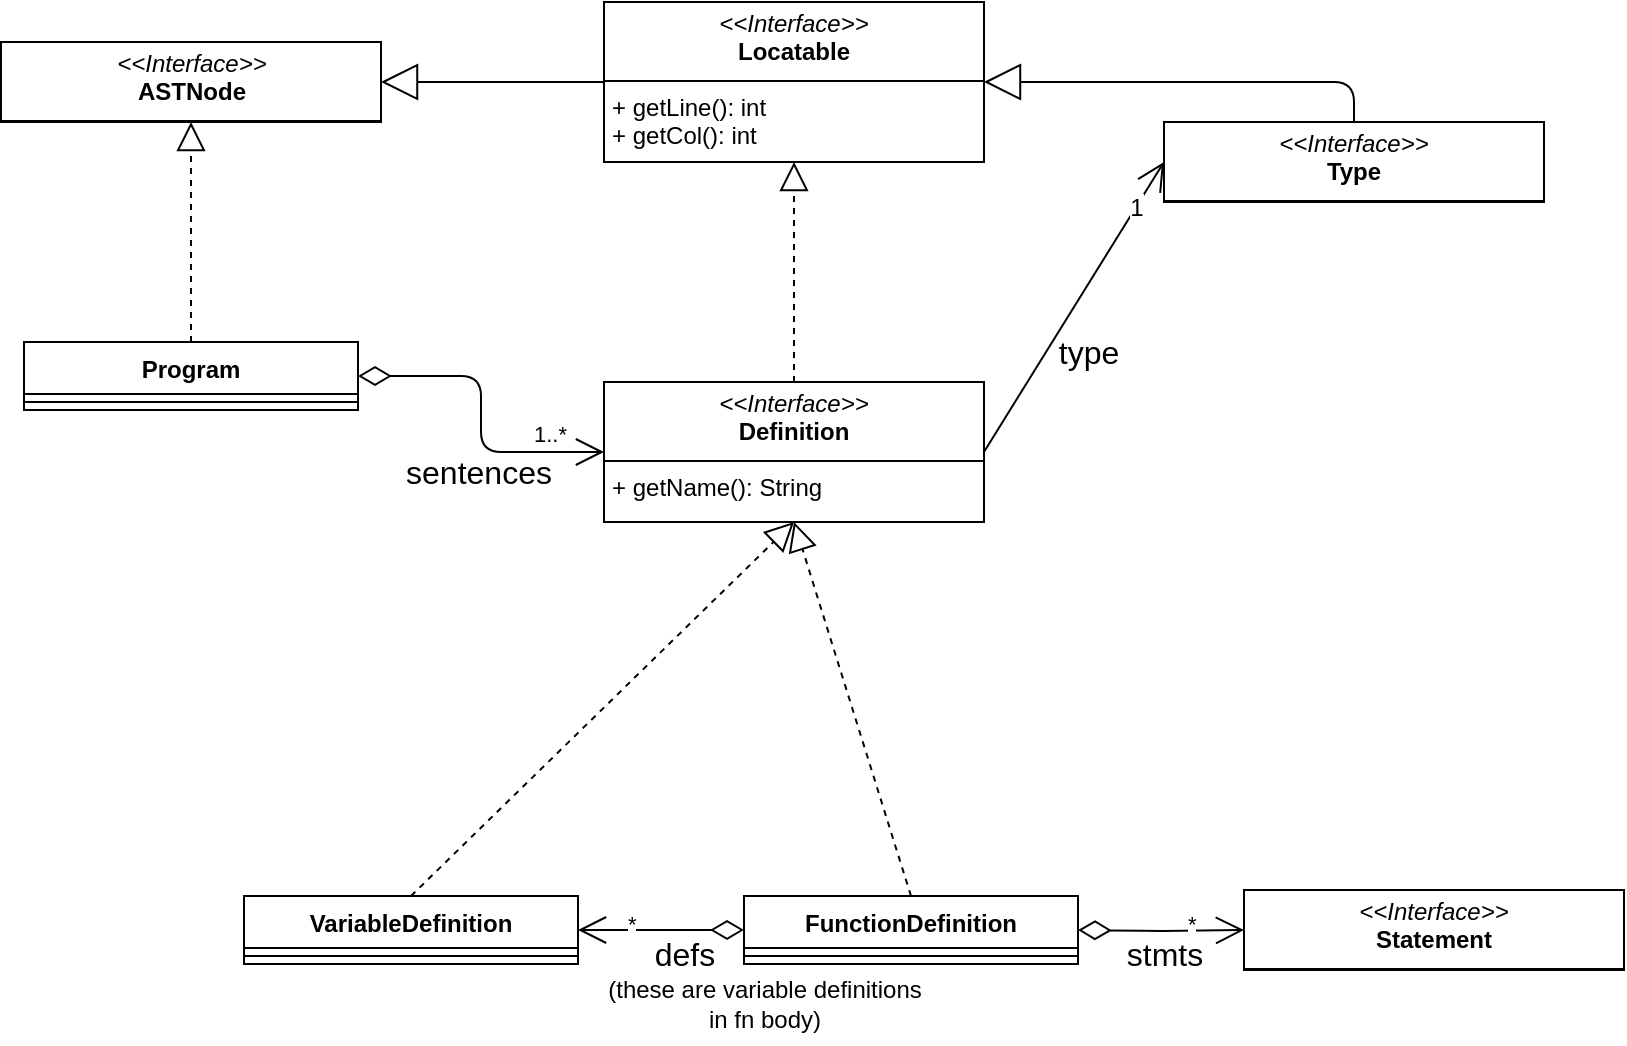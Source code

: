 <mxfile version="26.0.16">
  <diagram id="vZv2f6N4h2fVlUgS8-mH" name="Page-1">
    <mxGraphModel dx="1887" dy="886" grid="1" gridSize="10" guides="1" tooltips="1" connect="1" arrows="1" fold="1" page="1" pageScale="1" pageWidth="827" pageHeight="1169" math="0" shadow="0">
      <root>
        <mxCell id="0" />
        <mxCell id="1" parent="0" />
        <mxCell id="jvadNwM_Q962B5C3BIU7-1" value="&lt;p style=&quot;margin:0px;margin-top:4px;text-align:center;&quot;&gt;&lt;i&gt;&amp;lt;&amp;lt;Interface&amp;gt;&amp;gt;&lt;/i&gt;&lt;br&gt;&lt;b&gt;Definition&lt;/b&gt;&lt;/p&gt;&lt;hr size=&quot;1&quot; style=&quot;border-style:solid;&quot;&gt;&lt;p style=&quot;margin:0px;margin-left:4px;&quot;&gt;+ getName(): String&lt;/p&gt;" style="verticalAlign=top;align=left;overflow=fill;html=1;whiteSpace=wrap;" parent="1" vertex="1">
          <mxGeometry x="560" y="350" width="190" height="70" as="geometry" />
        </mxCell>
        <mxCell id="jvadNwM_Q962B5C3BIU7-2" value="Program" style="swimlane;fontStyle=1;align=center;verticalAlign=top;childLayout=stackLayout;horizontal=1;startSize=26;horizontalStack=0;resizeParent=1;resizeParentMax=0;resizeLast=0;collapsible=1;marginBottom=0;" parent="1" vertex="1">
          <mxGeometry x="270" y="330" width="167" height="34" as="geometry" />
        </mxCell>
        <mxCell id="jvadNwM_Q962B5C3BIU7-4" value="" style="line;strokeWidth=1;fillColor=none;align=left;verticalAlign=middle;spacingTop=-1;spacingLeft=3;spacingRight=3;rotatable=0;labelPosition=right;points=[];portConstraint=eastwest;" parent="jvadNwM_Q962B5C3BIU7-2" vertex="1">
          <mxGeometry y="26" width="167" height="8" as="geometry" />
        </mxCell>
        <mxCell id="jvadNwM_Q962B5C3BIU7-6" value="1..*" style="endArrow=open;html=1;endSize=12;startArrow=diamondThin;startSize=14;startFill=0;edgeStyle=orthogonalEdgeStyle;align=left;verticalAlign=bottom;exitX=1;exitY=0.5;exitDx=0;exitDy=0;entryX=0;entryY=0.5;entryDx=0;entryDy=0;" parent="1" source="jvadNwM_Q962B5C3BIU7-2" target="jvadNwM_Q962B5C3BIU7-1" edge="1">
          <mxGeometry x="0.54" relative="1" as="geometry">
            <mxPoint x="437" y="369" as="sourcePoint" />
            <mxPoint x="490" y="420" as="targetPoint" />
            <mxPoint as="offset" />
          </mxGeometry>
        </mxCell>
        <mxCell id="jvadNwM_Q962B5C3BIU7-7" value="VariableDefinition" style="swimlane;fontStyle=1;align=center;verticalAlign=top;childLayout=stackLayout;horizontal=1;startSize=26;horizontalStack=0;resizeParent=1;resizeParentMax=0;resizeLast=0;collapsible=1;marginBottom=0;" parent="1" vertex="1">
          <mxGeometry x="380" y="607" width="167" height="34" as="geometry" />
        </mxCell>
        <mxCell id="jvadNwM_Q962B5C3BIU7-9" value="" style="line;strokeWidth=1;fillColor=none;align=left;verticalAlign=middle;spacingTop=-1;spacingLeft=3;spacingRight=3;rotatable=0;labelPosition=right;points=[];portConstraint=eastwest;" parent="jvadNwM_Q962B5C3BIU7-7" vertex="1">
          <mxGeometry y="26" width="167" height="8" as="geometry" />
        </mxCell>
        <mxCell id="jvadNwM_Q962B5C3BIU7-15" value="FunctionDefinition" style="swimlane;fontStyle=1;align=center;verticalAlign=top;childLayout=stackLayout;horizontal=1;startSize=26;horizontalStack=0;resizeParent=1;resizeParentMax=0;resizeLast=0;collapsible=1;marginBottom=0;" parent="1" vertex="1">
          <mxGeometry x="630" y="607" width="167" height="34" as="geometry" />
        </mxCell>
        <mxCell id="jvadNwM_Q962B5C3BIU7-17" value="" style="line;strokeWidth=1;fillColor=none;align=left;verticalAlign=middle;spacingTop=-1;spacingLeft=3;spacingRight=3;rotatable=0;labelPosition=right;points=[];portConstraint=eastwest;" parent="jvadNwM_Q962B5C3BIU7-15" vertex="1">
          <mxGeometry y="26" width="167" height="8" as="geometry" />
        </mxCell>
        <mxCell id="jvadNwM_Q962B5C3BIU7-19" value="" style="endArrow=block;dashed=1;endFill=0;endSize=12;html=1;entryX=0.5;entryY=1;entryDx=0;entryDy=0;exitX=0.5;exitY=0;exitDx=0;exitDy=0;" parent="1" source="jvadNwM_Q962B5C3BIU7-7" target="jvadNwM_Q962B5C3BIU7-1" edge="1">
          <mxGeometry width="160" relative="1" as="geometry">
            <mxPoint x="480" y="520" as="sourcePoint" />
            <mxPoint x="640" y="520" as="targetPoint" />
          </mxGeometry>
        </mxCell>
        <mxCell id="jvadNwM_Q962B5C3BIU7-20" value="" style="endArrow=block;dashed=1;endFill=0;endSize=12;html=1;entryX=0.5;entryY=1;entryDx=0;entryDy=0;exitX=0.5;exitY=0;exitDx=0;exitDy=0;" parent="1" source="jvadNwM_Q962B5C3BIU7-15" target="jvadNwM_Q962B5C3BIU7-1" edge="1">
          <mxGeometry width="160" relative="1" as="geometry">
            <mxPoint x="544" y="595" as="sourcePoint" />
            <mxPoint x="665" y="500" as="targetPoint" />
          </mxGeometry>
        </mxCell>
        <mxCell id="jvadNwM_Q962B5C3BIU7-21" value="&lt;p style=&quot;margin:0px;margin-top:4px;text-align:center;&quot;&gt;&lt;i&gt;&amp;lt;&amp;lt;Interface&amp;gt;&amp;gt;&lt;/i&gt;&lt;br&gt;&lt;b&gt;ASTNode&lt;/b&gt;&lt;/p&gt;&lt;hr size=&quot;1&quot; style=&quot;border-style:solid;&quot;&gt;&lt;p style=&quot;margin:0px;margin-left:4px;&quot;&gt;&lt;br&gt;&lt;/p&gt;" style="verticalAlign=top;align=left;overflow=fill;html=1;whiteSpace=wrap;" parent="1" vertex="1">
          <mxGeometry x="258.5" y="180" width="190" height="40" as="geometry" />
        </mxCell>
        <mxCell id="jvadNwM_Q962B5C3BIU7-22" value="" style="endArrow=block;endSize=16;endFill=0;html=1;entryX=1;entryY=0.5;entryDx=0;entryDy=0;exitX=0;exitY=0.5;exitDx=0;exitDy=0;" parent="1" source="jvadNwM_Q962B5C3BIU7-23" target="jvadNwM_Q962B5C3BIU7-21" edge="1">
          <mxGeometry width="160" relative="1" as="geometry">
            <mxPoint x="800" y="199.66" as="sourcePoint" />
            <mxPoint x="960" y="199.66" as="targetPoint" />
          </mxGeometry>
        </mxCell>
        <mxCell id="jvadNwM_Q962B5C3BIU7-23" value="&lt;p style=&quot;margin:0px;margin-top:4px;text-align:center;&quot;&gt;&lt;i&gt;&amp;lt;&amp;lt;Interface&amp;gt;&amp;gt;&lt;/i&gt;&lt;br&gt;&lt;b&gt;Locatable&lt;/b&gt;&lt;/p&gt;&lt;div&gt;&lt;hr size=&quot;1&quot; style=&quot;border-style:solid;&quot;&gt;&lt;p style=&quot;margin:0px;margin-left:4px;&quot;&gt;+ getLine(): int&lt;/p&gt;&lt;p style=&quot;margin:0px;margin-left:4px;&quot;&gt;+ getCol(): int&lt;/p&gt;&lt;/div&gt;" style="verticalAlign=top;align=left;overflow=fill;html=1;whiteSpace=wrap;" parent="1" vertex="1">
          <mxGeometry x="560" y="160" width="190" height="80" as="geometry" />
        </mxCell>
        <mxCell id="jvadNwM_Q962B5C3BIU7-24" value="" style="endArrow=block;dashed=1;endFill=0;endSize=12;html=1;entryX=0.5;entryY=1;entryDx=0;entryDy=0;exitX=0.5;exitY=0;exitDx=0;exitDy=0;" parent="1" source="jvadNwM_Q962B5C3BIU7-2" target="jvadNwM_Q962B5C3BIU7-21" edge="1">
          <mxGeometry width="160" relative="1" as="geometry">
            <mxPoint x="60" y="530" as="sourcePoint" />
            <mxPoint x="220" y="530" as="targetPoint" />
          </mxGeometry>
        </mxCell>
        <mxCell id="jvadNwM_Q962B5C3BIU7-25" value="" style="endArrow=block;dashed=1;endFill=0;endSize=12;html=1;entryX=0.5;entryY=1;entryDx=0;entryDy=0;exitX=0.5;exitY=0;exitDx=0;exitDy=0;" parent="1" source="jvadNwM_Q962B5C3BIU7-1" target="jvadNwM_Q962B5C3BIU7-23" edge="1">
          <mxGeometry width="160" relative="1" as="geometry">
            <mxPoint x="364" y="340" as="sourcePoint" />
            <mxPoint x="129" y="220" as="targetPoint" />
          </mxGeometry>
        </mxCell>
        <mxCell id="jvadNwM_Q962B5C3BIU7-26" value="&lt;p style=&quot;margin:0px;margin-top:4px;text-align:center;&quot;&gt;&lt;i&gt;&amp;lt;&amp;lt;Interface&amp;gt;&amp;gt;&lt;/i&gt;&lt;br&gt;&lt;b&gt;Type&lt;/b&gt;&lt;/p&gt;&lt;hr size=&quot;1&quot; style=&quot;border-style:solid;&quot;&gt;&lt;p style=&quot;margin:0px;margin-left:4px;&quot;&gt;&lt;br&gt;&lt;/p&gt;" style="verticalAlign=top;align=left;overflow=fill;html=1;whiteSpace=wrap;" parent="1" vertex="1">
          <mxGeometry x="840" y="220" width="190" height="40" as="geometry" />
        </mxCell>
        <mxCell id="jvadNwM_Q962B5C3BIU7-29" value="" style="endArrow=block;endSize=16;endFill=0;html=1;entryX=1;entryY=0.5;entryDx=0;entryDy=0;exitX=0.5;exitY=0;exitDx=0;exitDy=0;" parent="1" source="jvadNwM_Q962B5C3BIU7-26" target="jvadNwM_Q962B5C3BIU7-23" edge="1">
          <mxGeometry width="160" relative="1" as="geometry">
            <mxPoint x="570" y="210" as="sourcePoint" />
            <mxPoint x="459" y="210" as="targetPoint" />
            <Array as="points">
              <mxPoint x="935" y="200" />
            </Array>
          </mxGeometry>
        </mxCell>
        <mxCell id="jvadNwM_Q962B5C3BIU7-31" value="" style="endArrow=open;endFill=1;endSize=12;html=1;exitX=1;exitY=0.5;exitDx=0;exitDy=0;" parent="1" source="jvadNwM_Q962B5C3BIU7-1" edge="1">
          <mxGeometry width="160" relative="1" as="geometry">
            <mxPoint x="750" y="325.0" as="sourcePoint" />
            <mxPoint x="840" y="240.0" as="targetPoint" />
            <Array as="points">
              <mxPoint x="840" y="240.0" />
            </Array>
          </mxGeometry>
        </mxCell>
        <mxCell id="jvadNwM_Q962B5C3BIU7-32" value="1" style="edgeLabel;html=1;align=center;verticalAlign=middle;resizable=0;points=[];fontSize=12;" parent="jvadNwM_Q962B5C3BIU7-31" vertex="1" connectable="0">
          <mxGeometry x="0.69" relative="1" as="geometry">
            <mxPoint as="offset" />
          </mxGeometry>
        </mxCell>
        <mxCell id="jvadNwM_Q962B5C3BIU7-33" value="*" style="endArrow=open;html=1;endSize=12;startArrow=diamondThin;startSize=14;startFill=0;edgeStyle=orthogonalEdgeStyle;align=left;verticalAlign=bottom;exitX=0;exitY=0.5;exitDx=0;exitDy=0;entryX=1;entryY=0.5;entryDx=0;entryDy=0;" parent="1" source="jvadNwM_Q962B5C3BIU7-15" target="jvadNwM_Q962B5C3BIU7-7" edge="1">
          <mxGeometry x="0.446" y="6" relative="1" as="geometry">
            <mxPoint x="630" y="624" as="sourcePoint" />
            <mxPoint x="547" y="624" as="targetPoint" />
            <mxPoint as="offset" />
          </mxGeometry>
        </mxCell>
        <mxCell id="jvadNwM_Q962B5C3BIU7-34" value="&lt;p style=&quot;margin:0px;margin-top:4px;text-align:center;&quot;&gt;&lt;i&gt;&amp;lt;&amp;lt;Interface&amp;gt;&amp;gt;&lt;/i&gt;&lt;br&gt;&lt;b&gt;Statement&lt;/b&gt;&lt;/p&gt;&lt;hr size=&quot;1&quot; style=&quot;border-style:solid;&quot;&gt;&lt;p style=&quot;margin:0px;margin-left:4px;&quot;&gt;&lt;br&gt;&lt;/p&gt;" style="verticalAlign=top;align=left;overflow=fill;html=1;whiteSpace=wrap;" parent="1" vertex="1">
          <mxGeometry x="880" y="604" width="190" height="40" as="geometry" />
        </mxCell>
        <mxCell id="jvadNwM_Q962B5C3BIU7-35" value="*" style="endArrow=open;html=1;endSize=12;startArrow=diamondThin;startSize=14;startFill=0;edgeStyle=orthogonalEdgeStyle;align=left;verticalAlign=bottom;exitX=1;exitY=0.5;exitDx=0;exitDy=0;entryX=0;entryY=0.5;entryDx=0;entryDy=0;" parent="1" target="jvadNwM_Q962B5C3BIU7-34" edge="1">
          <mxGeometry x="0.281" y="-6" relative="1" as="geometry">
            <mxPoint x="797" y="624" as="sourcePoint" />
            <mxPoint x="557" y="634" as="targetPoint" />
            <mxPoint as="offset" />
          </mxGeometry>
        </mxCell>
        <mxCell id="YM5rnMy57DMd5qOm2uYA-2" value="(these are variable definitions&lt;br&gt;in fn body)" style="text;html=1;align=center;verticalAlign=middle;resizable=0;points=[];autosize=1;strokeColor=none;fillColor=none;" parent="1" vertex="1">
          <mxGeometry x="550" y="641" width="180" height="40" as="geometry" />
        </mxCell>
        <mxCell id="16fjyXvrHTU4zyieyKJZ-1" value="sentences" style="text;html=1;align=center;verticalAlign=middle;resizable=0;points=[];autosize=1;strokeColor=none;fillColor=none;fontSize=16;" parent="1" vertex="1">
          <mxGeometry x="447" y="380" width="100" height="30" as="geometry" />
        </mxCell>
        <mxCell id="16fjyXvrHTU4zyieyKJZ-2" value="type" style="text;html=1;align=center;verticalAlign=middle;resizable=0;points=[];autosize=1;strokeColor=none;fillColor=none;fontSize=16;" parent="1" vertex="1">
          <mxGeometry x="777" y="320" width="50" height="30" as="geometry" />
        </mxCell>
        <mxCell id="16fjyXvrHTU4zyieyKJZ-3" value="stmts" style="text;html=1;align=center;verticalAlign=middle;resizable=0;points=[];autosize=1;strokeColor=none;fillColor=none;fontSize=16;" parent="1" vertex="1">
          <mxGeometry x="810" y="621" width="60" height="30" as="geometry" />
        </mxCell>
        <mxCell id="16fjyXvrHTU4zyieyKJZ-4" value="defs" style="text;html=1;align=center;verticalAlign=middle;resizable=0;points=[];autosize=1;strokeColor=none;fillColor=none;fontSize=16;" parent="1" vertex="1">
          <mxGeometry x="575" y="621" width="50" height="30" as="geometry" />
        </mxCell>
      </root>
    </mxGraphModel>
  </diagram>
</mxfile>
